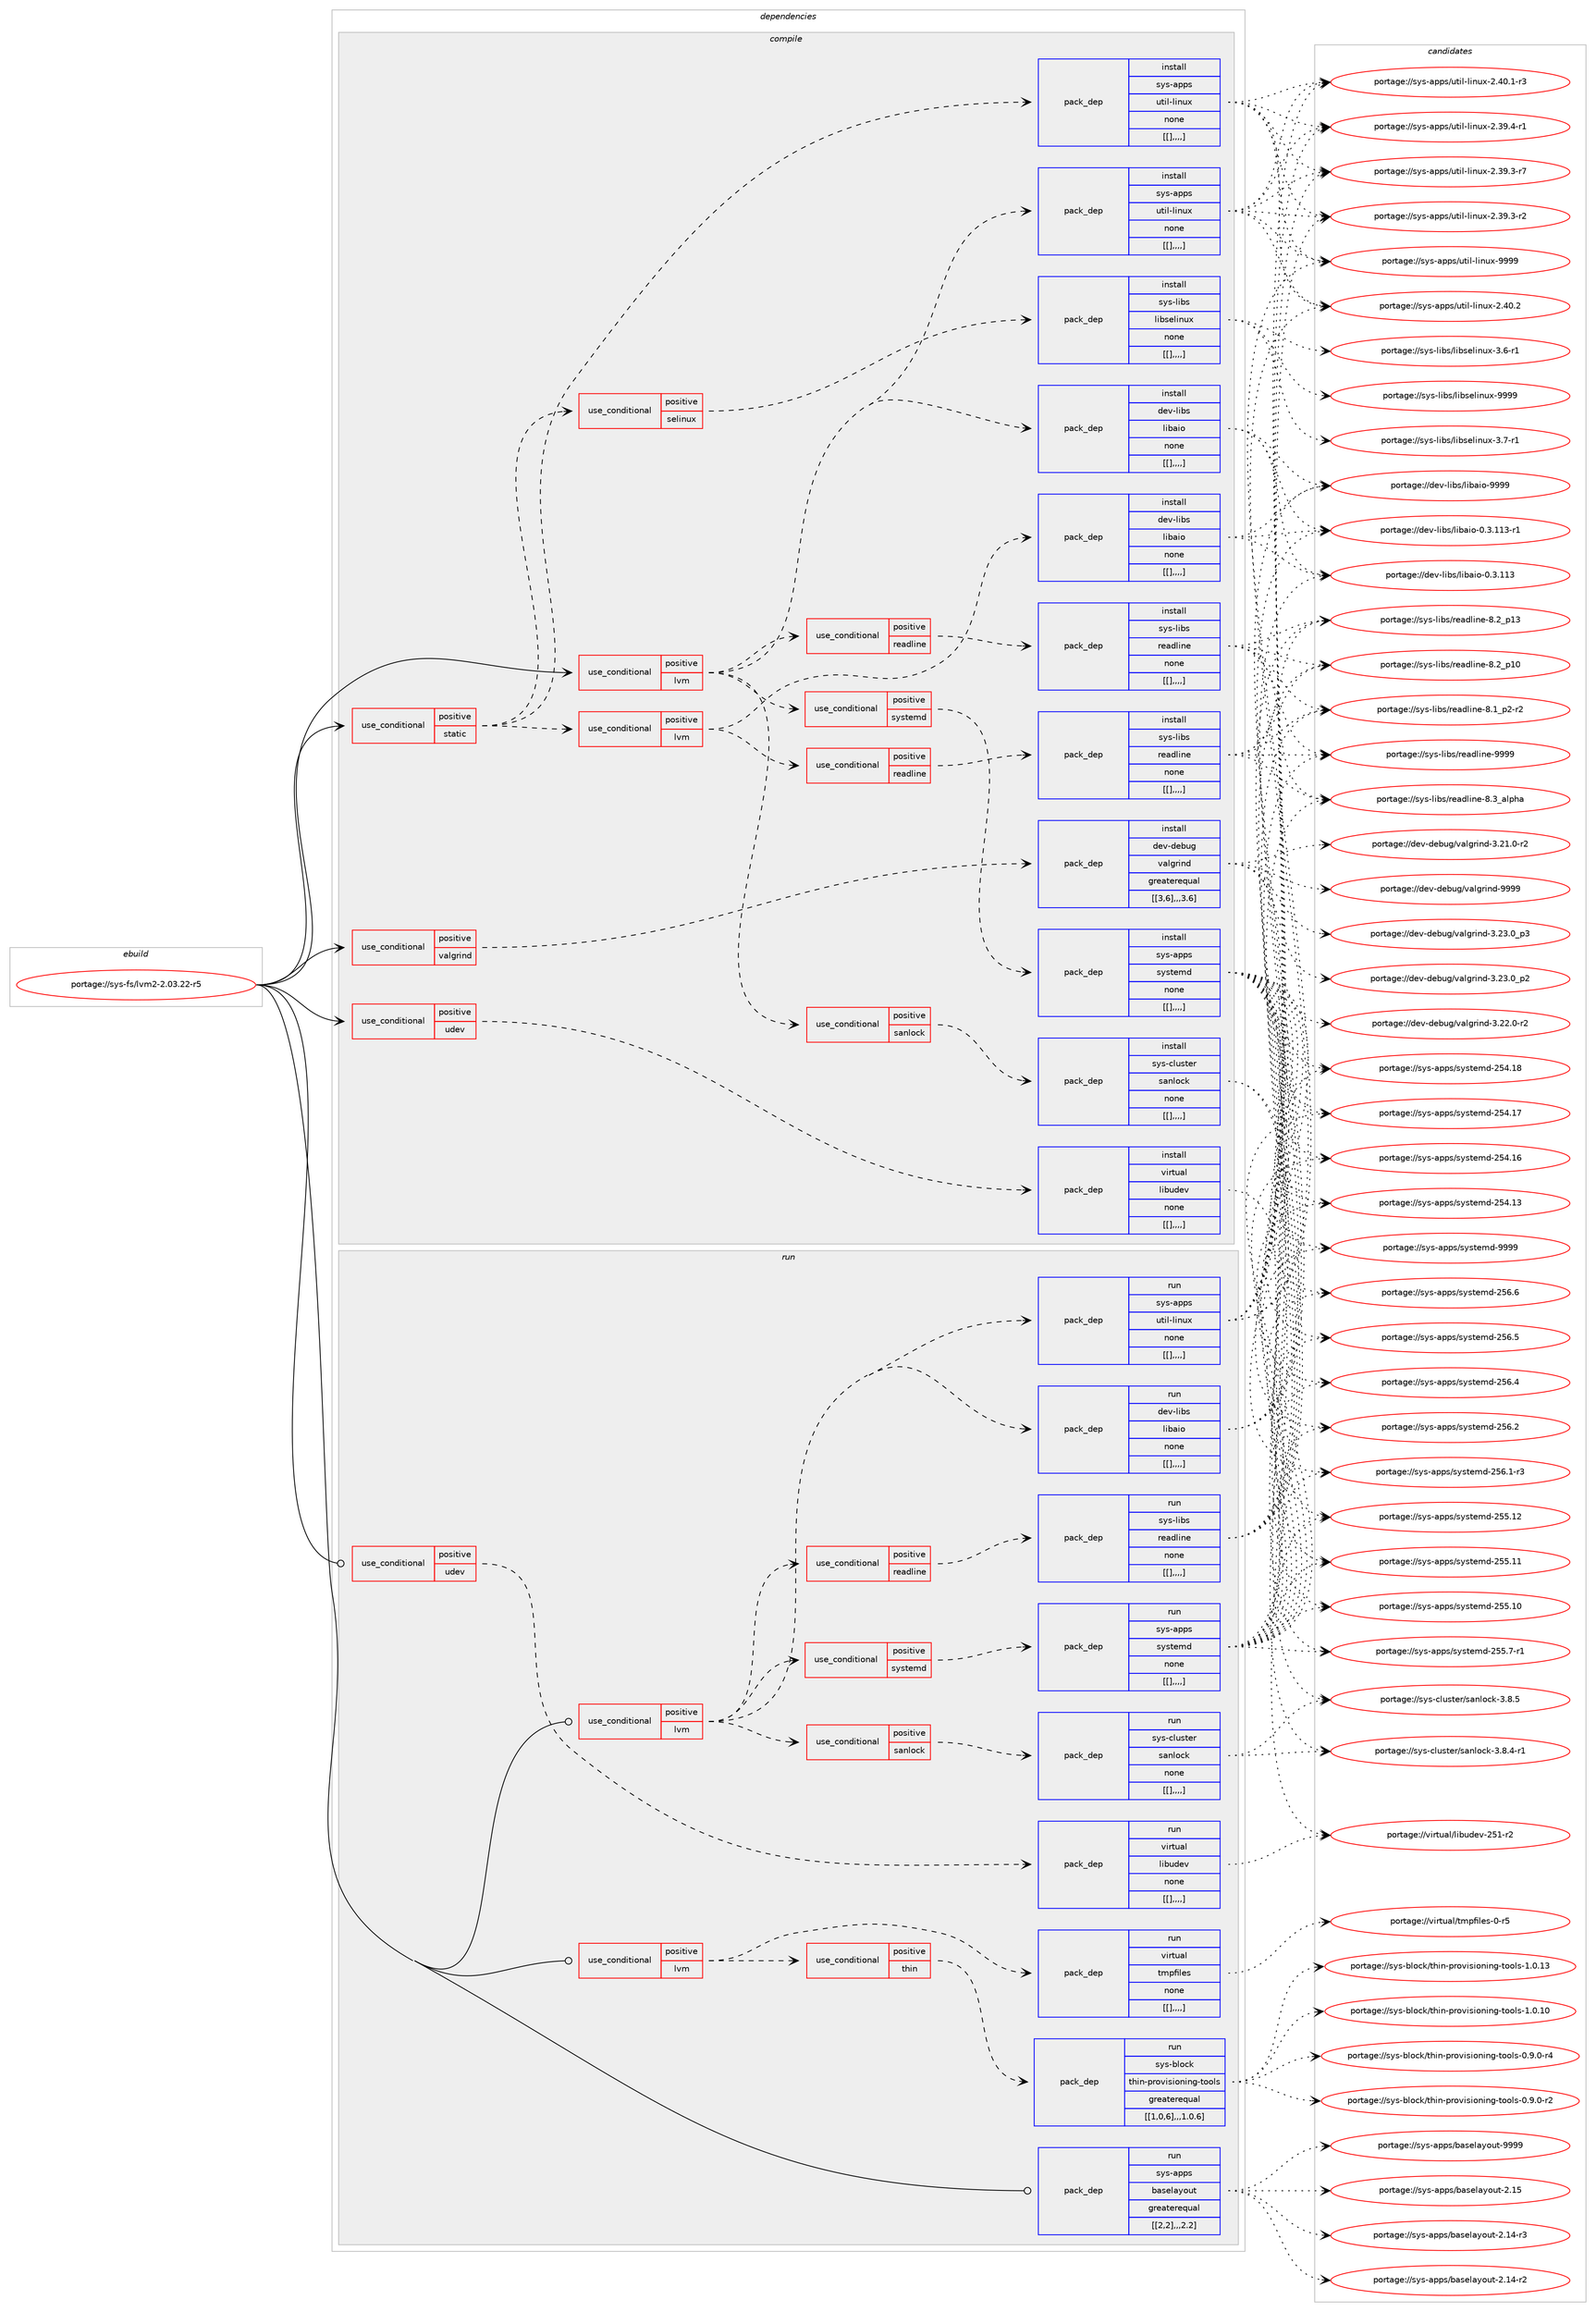 digraph prolog {

# *************
# Graph options
# *************

newrank=true;
concentrate=true;
compound=true;
graph [rankdir=LR,fontname=Helvetica,fontsize=10,ranksep=1.5];#, ranksep=2.5, nodesep=0.2];
edge  [arrowhead=vee];
node  [fontname=Helvetica,fontsize=10];

# **********
# The ebuild
# **********

subgraph cluster_leftcol {
color=gray;
label=<<i>ebuild</i>>;
id [label="portage://sys-fs/lvm2-2.03.22-r5", color=red, width=4, href="../sys-fs/lvm2-2.03.22-r5.svg"];
}

# ****************
# The dependencies
# ****************

subgraph cluster_midcol {
color=gray;
label=<<i>dependencies</i>>;
subgraph cluster_compile {
fillcolor="#eeeeee";
style=filled;
label=<<i>compile</i>>;
subgraph cond121119 {
dependency449490 [label=<<TABLE BORDER="0" CELLBORDER="1" CELLSPACING="0" CELLPADDING="4"><TR><TD ROWSPAN="3" CELLPADDING="10">use_conditional</TD></TR><TR><TD>positive</TD></TR><TR><TD>lvm</TD></TR></TABLE>>, shape=none, color=red];
subgraph pack325389 {
dependency449491 [label=<<TABLE BORDER="0" CELLBORDER="1" CELLSPACING="0" CELLPADDING="4" WIDTH="220"><TR><TD ROWSPAN="6" CELLPADDING="30">pack_dep</TD></TR><TR><TD WIDTH="110">install</TD></TR><TR><TD>dev-libs</TD></TR><TR><TD>libaio</TD></TR><TR><TD>none</TD></TR><TR><TD>[[],,,,]</TD></TR></TABLE>>, shape=none, color=blue];
}
dependency449490:e -> dependency449491:w [weight=20,style="dashed",arrowhead="vee"];
subgraph pack325390 {
dependency449492 [label=<<TABLE BORDER="0" CELLBORDER="1" CELLSPACING="0" CELLPADDING="4" WIDTH="220"><TR><TD ROWSPAN="6" CELLPADDING="30">pack_dep</TD></TR><TR><TD WIDTH="110">install</TD></TR><TR><TD>sys-apps</TD></TR><TR><TD>util-linux</TD></TR><TR><TD>none</TD></TR><TR><TD>[[],,,,]</TD></TR></TABLE>>, shape=none, color=blue];
}
dependency449490:e -> dependency449492:w [weight=20,style="dashed",arrowhead="vee"];
subgraph cond121120 {
dependency449493 [label=<<TABLE BORDER="0" CELLBORDER="1" CELLSPACING="0" CELLPADDING="4"><TR><TD ROWSPAN="3" CELLPADDING="10">use_conditional</TD></TR><TR><TD>positive</TD></TR><TR><TD>readline</TD></TR></TABLE>>, shape=none, color=red];
subgraph pack325391 {
dependency449494 [label=<<TABLE BORDER="0" CELLBORDER="1" CELLSPACING="0" CELLPADDING="4" WIDTH="220"><TR><TD ROWSPAN="6" CELLPADDING="30">pack_dep</TD></TR><TR><TD WIDTH="110">install</TD></TR><TR><TD>sys-libs</TD></TR><TR><TD>readline</TD></TR><TR><TD>none</TD></TR><TR><TD>[[],,,,]</TD></TR></TABLE>>, shape=none, color=blue];
}
dependency449493:e -> dependency449494:w [weight=20,style="dashed",arrowhead="vee"];
}
dependency449490:e -> dependency449493:w [weight=20,style="dashed",arrowhead="vee"];
subgraph cond121121 {
dependency449495 [label=<<TABLE BORDER="0" CELLBORDER="1" CELLSPACING="0" CELLPADDING="4"><TR><TD ROWSPAN="3" CELLPADDING="10">use_conditional</TD></TR><TR><TD>positive</TD></TR><TR><TD>sanlock</TD></TR></TABLE>>, shape=none, color=red];
subgraph pack325392 {
dependency449496 [label=<<TABLE BORDER="0" CELLBORDER="1" CELLSPACING="0" CELLPADDING="4" WIDTH="220"><TR><TD ROWSPAN="6" CELLPADDING="30">pack_dep</TD></TR><TR><TD WIDTH="110">install</TD></TR><TR><TD>sys-cluster</TD></TR><TR><TD>sanlock</TD></TR><TR><TD>none</TD></TR><TR><TD>[[],,,,]</TD></TR></TABLE>>, shape=none, color=blue];
}
dependency449495:e -> dependency449496:w [weight=20,style="dashed",arrowhead="vee"];
}
dependency449490:e -> dependency449495:w [weight=20,style="dashed",arrowhead="vee"];
subgraph cond121122 {
dependency449497 [label=<<TABLE BORDER="0" CELLBORDER="1" CELLSPACING="0" CELLPADDING="4"><TR><TD ROWSPAN="3" CELLPADDING="10">use_conditional</TD></TR><TR><TD>positive</TD></TR><TR><TD>systemd</TD></TR></TABLE>>, shape=none, color=red];
subgraph pack325393 {
dependency449498 [label=<<TABLE BORDER="0" CELLBORDER="1" CELLSPACING="0" CELLPADDING="4" WIDTH="220"><TR><TD ROWSPAN="6" CELLPADDING="30">pack_dep</TD></TR><TR><TD WIDTH="110">install</TD></TR><TR><TD>sys-apps</TD></TR><TR><TD>systemd</TD></TR><TR><TD>none</TD></TR><TR><TD>[[],,,,]</TD></TR></TABLE>>, shape=none, color=blue];
}
dependency449497:e -> dependency449498:w [weight=20,style="dashed",arrowhead="vee"];
}
dependency449490:e -> dependency449497:w [weight=20,style="dashed",arrowhead="vee"];
}
id:e -> dependency449490:w [weight=20,style="solid",arrowhead="vee"];
subgraph cond121123 {
dependency449499 [label=<<TABLE BORDER="0" CELLBORDER="1" CELLSPACING="0" CELLPADDING="4"><TR><TD ROWSPAN="3" CELLPADDING="10">use_conditional</TD></TR><TR><TD>positive</TD></TR><TR><TD>static</TD></TR></TABLE>>, shape=none, color=red];
subgraph pack325394 {
dependency449500 [label=<<TABLE BORDER="0" CELLBORDER="1" CELLSPACING="0" CELLPADDING="4" WIDTH="220"><TR><TD ROWSPAN="6" CELLPADDING="30">pack_dep</TD></TR><TR><TD WIDTH="110">install</TD></TR><TR><TD>sys-apps</TD></TR><TR><TD>util-linux</TD></TR><TR><TD>none</TD></TR><TR><TD>[[],,,,]</TD></TR></TABLE>>, shape=none, color=blue];
}
dependency449499:e -> dependency449500:w [weight=20,style="dashed",arrowhead="vee"];
subgraph cond121124 {
dependency449501 [label=<<TABLE BORDER="0" CELLBORDER="1" CELLSPACING="0" CELLPADDING="4"><TR><TD ROWSPAN="3" CELLPADDING="10">use_conditional</TD></TR><TR><TD>positive</TD></TR><TR><TD>lvm</TD></TR></TABLE>>, shape=none, color=red];
subgraph pack325395 {
dependency449502 [label=<<TABLE BORDER="0" CELLBORDER="1" CELLSPACING="0" CELLPADDING="4" WIDTH="220"><TR><TD ROWSPAN="6" CELLPADDING="30">pack_dep</TD></TR><TR><TD WIDTH="110">install</TD></TR><TR><TD>dev-libs</TD></TR><TR><TD>libaio</TD></TR><TR><TD>none</TD></TR><TR><TD>[[],,,,]</TD></TR></TABLE>>, shape=none, color=blue];
}
dependency449501:e -> dependency449502:w [weight=20,style="dashed",arrowhead="vee"];
subgraph cond121125 {
dependency449503 [label=<<TABLE BORDER="0" CELLBORDER="1" CELLSPACING="0" CELLPADDING="4"><TR><TD ROWSPAN="3" CELLPADDING="10">use_conditional</TD></TR><TR><TD>positive</TD></TR><TR><TD>readline</TD></TR></TABLE>>, shape=none, color=red];
subgraph pack325396 {
dependency449504 [label=<<TABLE BORDER="0" CELLBORDER="1" CELLSPACING="0" CELLPADDING="4" WIDTH="220"><TR><TD ROWSPAN="6" CELLPADDING="30">pack_dep</TD></TR><TR><TD WIDTH="110">install</TD></TR><TR><TD>sys-libs</TD></TR><TR><TD>readline</TD></TR><TR><TD>none</TD></TR><TR><TD>[[],,,,]</TD></TR></TABLE>>, shape=none, color=blue];
}
dependency449503:e -> dependency449504:w [weight=20,style="dashed",arrowhead="vee"];
}
dependency449501:e -> dependency449503:w [weight=20,style="dashed",arrowhead="vee"];
}
dependency449499:e -> dependency449501:w [weight=20,style="dashed",arrowhead="vee"];
subgraph cond121126 {
dependency449505 [label=<<TABLE BORDER="0" CELLBORDER="1" CELLSPACING="0" CELLPADDING="4"><TR><TD ROWSPAN="3" CELLPADDING="10">use_conditional</TD></TR><TR><TD>positive</TD></TR><TR><TD>selinux</TD></TR></TABLE>>, shape=none, color=red];
subgraph pack325397 {
dependency449506 [label=<<TABLE BORDER="0" CELLBORDER="1" CELLSPACING="0" CELLPADDING="4" WIDTH="220"><TR><TD ROWSPAN="6" CELLPADDING="30">pack_dep</TD></TR><TR><TD WIDTH="110">install</TD></TR><TR><TD>sys-libs</TD></TR><TR><TD>libselinux</TD></TR><TR><TD>none</TD></TR><TR><TD>[[],,,,]</TD></TR></TABLE>>, shape=none, color=blue];
}
dependency449505:e -> dependency449506:w [weight=20,style="dashed",arrowhead="vee"];
}
dependency449499:e -> dependency449505:w [weight=20,style="dashed",arrowhead="vee"];
}
id:e -> dependency449499:w [weight=20,style="solid",arrowhead="vee"];
subgraph cond121127 {
dependency449507 [label=<<TABLE BORDER="0" CELLBORDER="1" CELLSPACING="0" CELLPADDING="4"><TR><TD ROWSPAN="3" CELLPADDING="10">use_conditional</TD></TR><TR><TD>positive</TD></TR><TR><TD>udev</TD></TR></TABLE>>, shape=none, color=red];
subgraph pack325398 {
dependency449508 [label=<<TABLE BORDER="0" CELLBORDER="1" CELLSPACING="0" CELLPADDING="4" WIDTH="220"><TR><TD ROWSPAN="6" CELLPADDING="30">pack_dep</TD></TR><TR><TD WIDTH="110">install</TD></TR><TR><TD>virtual</TD></TR><TR><TD>libudev</TD></TR><TR><TD>none</TD></TR><TR><TD>[[],,,,]</TD></TR></TABLE>>, shape=none, color=blue];
}
dependency449507:e -> dependency449508:w [weight=20,style="dashed",arrowhead="vee"];
}
id:e -> dependency449507:w [weight=20,style="solid",arrowhead="vee"];
subgraph cond121128 {
dependency449509 [label=<<TABLE BORDER="0" CELLBORDER="1" CELLSPACING="0" CELLPADDING="4"><TR><TD ROWSPAN="3" CELLPADDING="10">use_conditional</TD></TR><TR><TD>positive</TD></TR><TR><TD>valgrind</TD></TR></TABLE>>, shape=none, color=red];
subgraph pack325399 {
dependency449510 [label=<<TABLE BORDER="0" CELLBORDER="1" CELLSPACING="0" CELLPADDING="4" WIDTH="220"><TR><TD ROWSPAN="6" CELLPADDING="30">pack_dep</TD></TR><TR><TD WIDTH="110">install</TD></TR><TR><TD>dev-debug</TD></TR><TR><TD>valgrind</TD></TR><TR><TD>greaterequal</TD></TR><TR><TD>[[3,6],,,3.6]</TD></TR></TABLE>>, shape=none, color=blue];
}
dependency449509:e -> dependency449510:w [weight=20,style="dashed",arrowhead="vee"];
}
id:e -> dependency449509:w [weight=20,style="solid",arrowhead="vee"];
}
subgraph cluster_compileandrun {
fillcolor="#eeeeee";
style=filled;
label=<<i>compile and run</i>>;
}
subgraph cluster_run {
fillcolor="#eeeeee";
style=filled;
label=<<i>run</i>>;
subgraph cond121129 {
dependency449511 [label=<<TABLE BORDER="0" CELLBORDER="1" CELLSPACING="0" CELLPADDING="4"><TR><TD ROWSPAN="3" CELLPADDING="10">use_conditional</TD></TR><TR><TD>positive</TD></TR><TR><TD>lvm</TD></TR></TABLE>>, shape=none, color=red];
subgraph pack325400 {
dependency449512 [label=<<TABLE BORDER="0" CELLBORDER="1" CELLSPACING="0" CELLPADDING="4" WIDTH="220"><TR><TD ROWSPAN="6" CELLPADDING="30">pack_dep</TD></TR><TR><TD WIDTH="110">run</TD></TR><TR><TD>dev-libs</TD></TR><TR><TD>libaio</TD></TR><TR><TD>none</TD></TR><TR><TD>[[],,,,]</TD></TR></TABLE>>, shape=none, color=blue];
}
dependency449511:e -> dependency449512:w [weight=20,style="dashed",arrowhead="vee"];
subgraph pack325401 {
dependency449513 [label=<<TABLE BORDER="0" CELLBORDER="1" CELLSPACING="0" CELLPADDING="4" WIDTH="220"><TR><TD ROWSPAN="6" CELLPADDING="30">pack_dep</TD></TR><TR><TD WIDTH="110">run</TD></TR><TR><TD>sys-apps</TD></TR><TR><TD>util-linux</TD></TR><TR><TD>none</TD></TR><TR><TD>[[],,,,]</TD></TR></TABLE>>, shape=none, color=blue];
}
dependency449511:e -> dependency449513:w [weight=20,style="dashed",arrowhead="vee"];
subgraph cond121130 {
dependency449514 [label=<<TABLE BORDER="0" CELLBORDER="1" CELLSPACING="0" CELLPADDING="4"><TR><TD ROWSPAN="3" CELLPADDING="10">use_conditional</TD></TR><TR><TD>positive</TD></TR><TR><TD>readline</TD></TR></TABLE>>, shape=none, color=red];
subgraph pack325402 {
dependency449515 [label=<<TABLE BORDER="0" CELLBORDER="1" CELLSPACING="0" CELLPADDING="4" WIDTH="220"><TR><TD ROWSPAN="6" CELLPADDING="30">pack_dep</TD></TR><TR><TD WIDTH="110">run</TD></TR><TR><TD>sys-libs</TD></TR><TR><TD>readline</TD></TR><TR><TD>none</TD></TR><TR><TD>[[],,,,]</TD></TR></TABLE>>, shape=none, color=blue];
}
dependency449514:e -> dependency449515:w [weight=20,style="dashed",arrowhead="vee"];
}
dependency449511:e -> dependency449514:w [weight=20,style="dashed",arrowhead="vee"];
subgraph cond121131 {
dependency449516 [label=<<TABLE BORDER="0" CELLBORDER="1" CELLSPACING="0" CELLPADDING="4"><TR><TD ROWSPAN="3" CELLPADDING="10">use_conditional</TD></TR><TR><TD>positive</TD></TR><TR><TD>sanlock</TD></TR></TABLE>>, shape=none, color=red];
subgraph pack325403 {
dependency449517 [label=<<TABLE BORDER="0" CELLBORDER="1" CELLSPACING="0" CELLPADDING="4" WIDTH="220"><TR><TD ROWSPAN="6" CELLPADDING="30">pack_dep</TD></TR><TR><TD WIDTH="110">run</TD></TR><TR><TD>sys-cluster</TD></TR><TR><TD>sanlock</TD></TR><TR><TD>none</TD></TR><TR><TD>[[],,,,]</TD></TR></TABLE>>, shape=none, color=blue];
}
dependency449516:e -> dependency449517:w [weight=20,style="dashed",arrowhead="vee"];
}
dependency449511:e -> dependency449516:w [weight=20,style="dashed",arrowhead="vee"];
subgraph cond121132 {
dependency449518 [label=<<TABLE BORDER="0" CELLBORDER="1" CELLSPACING="0" CELLPADDING="4"><TR><TD ROWSPAN="3" CELLPADDING="10">use_conditional</TD></TR><TR><TD>positive</TD></TR><TR><TD>systemd</TD></TR></TABLE>>, shape=none, color=red];
subgraph pack325404 {
dependency449519 [label=<<TABLE BORDER="0" CELLBORDER="1" CELLSPACING="0" CELLPADDING="4" WIDTH="220"><TR><TD ROWSPAN="6" CELLPADDING="30">pack_dep</TD></TR><TR><TD WIDTH="110">run</TD></TR><TR><TD>sys-apps</TD></TR><TR><TD>systemd</TD></TR><TR><TD>none</TD></TR><TR><TD>[[],,,,]</TD></TR></TABLE>>, shape=none, color=blue];
}
dependency449518:e -> dependency449519:w [weight=20,style="dashed",arrowhead="vee"];
}
dependency449511:e -> dependency449518:w [weight=20,style="dashed",arrowhead="vee"];
}
id:e -> dependency449511:w [weight=20,style="solid",arrowhead="odot"];
subgraph cond121133 {
dependency449520 [label=<<TABLE BORDER="0" CELLBORDER="1" CELLSPACING="0" CELLPADDING="4"><TR><TD ROWSPAN="3" CELLPADDING="10">use_conditional</TD></TR><TR><TD>positive</TD></TR><TR><TD>lvm</TD></TR></TABLE>>, shape=none, color=red];
subgraph pack325405 {
dependency449521 [label=<<TABLE BORDER="0" CELLBORDER="1" CELLSPACING="0" CELLPADDING="4" WIDTH="220"><TR><TD ROWSPAN="6" CELLPADDING="30">pack_dep</TD></TR><TR><TD WIDTH="110">run</TD></TR><TR><TD>virtual</TD></TR><TR><TD>tmpfiles</TD></TR><TR><TD>none</TD></TR><TR><TD>[[],,,,]</TD></TR></TABLE>>, shape=none, color=blue];
}
dependency449520:e -> dependency449521:w [weight=20,style="dashed",arrowhead="vee"];
subgraph cond121134 {
dependency449522 [label=<<TABLE BORDER="0" CELLBORDER="1" CELLSPACING="0" CELLPADDING="4"><TR><TD ROWSPAN="3" CELLPADDING="10">use_conditional</TD></TR><TR><TD>positive</TD></TR><TR><TD>thin</TD></TR></TABLE>>, shape=none, color=red];
subgraph pack325406 {
dependency449523 [label=<<TABLE BORDER="0" CELLBORDER="1" CELLSPACING="0" CELLPADDING="4" WIDTH="220"><TR><TD ROWSPAN="6" CELLPADDING="30">pack_dep</TD></TR><TR><TD WIDTH="110">run</TD></TR><TR><TD>sys-block</TD></TR><TR><TD>thin-provisioning-tools</TD></TR><TR><TD>greaterequal</TD></TR><TR><TD>[[1,0,6],,,1.0.6]</TD></TR></TABLE>>, shape=none, color=blue];
}
dependency449522:e -> dependency449523:w [weight=20,style="dashed",arrowhead="vee"];
}
dependency449520:e -> dependency449522:w [weight=20,style="dashed",arrowhead="vee"];
}
id:e -> dependency449520:w [weight=20,style="solid",arrowhead="odot"];
subgraph cond121135 {
dependency449524 [label=<<TABLE BORDER="0" CELLBORDER="1" CELLSPACING="0" CELLPADDING="4"><TR><TD ROWSPAN="3" CELLPADDING="10">use_conditional</TD></TR><TR><TD>positive</TD></TR><TR><TD>udev</TD></TR></TABLE>>, shape=none, color=red];
subgraph pack325407 {
dependency449525 [label=<<TABLE BORDER="0" CELLBORDER="1" CELLSPACING="0" CELLPADDING="4" WIDTH="220"><TR><TD ROWSPAN="6" CELLPADDING="30">pack_dep</TD></TR><TR><TD WIDTH="110">run</TD></TR><TR><TD>virtual</TD></TR><TR><TD>libudev</TD></TR><TR><TD>none</TD></TR><TR><TD>[[],,,,]</TD></TR></TABLE>>, shape=none, color=blue];
}
dependency449524:e -> dependency449525:w [weight=20,style="dashed",arrowhead="vee"];
}
id:e -> dependency449524:w [weight=20,style="solid",arrowhead="odot"];
subgraph pack325408 {
dependency449526 [label=<<TABLE BORDER="0" CELLBORDER="1" CELLSPACING="0" CELLPADDING="4" WIDTH="220"><TR><TD ROWSPAN="6" CELLPADDING="30">pack_dep</TD></TR><TR><TD WIDTH="110">run</TD></TR><TR><TD>sys-apps</TD></TR><TR><TD>baselayout</TD></TR><TR><TD>greaterequal</TD></TR><TR><TD>[[2,2],,,2.2]</TD></TR></TABLE>>, shape=none, color=blue];
}
id:e -> dependency449526:w [weight=20,style="solid",arrowhead="odot"];
}
}

# **************
# The candidates
# **************

subgraph cluster_choices {
rank=same;
color=gray;
label=<<i>candidates</i>>;

subgraph choice325389 {
color=black;
nodesep=1;
choice10010111845108105981154710810598971051114557575757 [label="portage://dev-libs/libaio-9999", color=red, width=4,href="../dev-libs/libaio-9999.svg"];
choice100101118451081059811547108105989710511145484651464949514511449 [label="portage://dev-libs/libaio-0.3.113-r1", color=red, width=4,href="../dev-libs/libaio-0.3.113-r1.svg"];
choice10010111845108105981154710810598971051114548465146494951 [label="portage://dev-libs/libaio-0.3.113", color=red, width=4,href="../dev-libs/libaio-0.3.113.svg"];
dependency449491:e -> choice10010111845108105981154710810598971051114557575757:w [style=dotted,weight="100"];
dependency449491:e -> choice100101118451081059811547108105989710511145484651464949514511449:w [style=dotted,weight="100"];
dependency449491:e -> choice10010111845108105981154710810598971051114548465146494951:w [style=dotted,weight="100"];
}
subgraph choice325390 {
color=black;
nodesep=1;
choice115121115459711211211547117116105108451081051101171204557575757 [label="portage://sys-apps/util-linux-9999", color=red, width=4,href="../sys-apps/util-linux-9999.svg"];
choice1151211154597112112115471171161051084510810511011712045504652484650 [label="portage://sys-apps/util-linux-2.40.2", color=red, width=4,href="../sys-apps/util-linux-2.40.2.svg"];
choice11512111545971121121154711711610510845108105110117120455046524846494511451 [label="portage://sys-apps/util-linux-2.40.1-r3", color=red, width=4,href="../sys-apps/util-linux-2.40.1-r3.svg"];
choice11512111545971121121154711711610510845108105110117120455046515746524511449 [label="portage://sys-apps/util-linux-2.39.4-r1", color=red, width=4,href="../sys-apps/util-linux-2.39.4-r1.svg"];
choice11512111545971121121154711711610510845108105110117120455046515746514511455 [label="portage://sys-apps/util-linux-2.39.3-r7", color=red, width=4,href="../sys-apps/util-linux-2.39.3-r7.svg"];
choice11512111545971121121154711711610510845108105110117120455046515746514511450 [label="portage://sys-apps/util-linux-2.39.3-r2", color=red, width=4,href="../sys-apps/util-linux-2.39.3-r2.svg"];
dependency449492:e -> choice115121115459711211211547117116105108451081051101171204557575757:w [style=dotted,weight="100"];
dependency449492:e -> choice1151211154597112112115471171161051084510810511011712045504652484650:w [style=dotted,weight="100"];
dependency449492:e -> choice11512111545971121121154711711610510845108105110117120455046524846494511451:w [style=dotted,weight="100"];
dependency449492:e -> choice11512111545971121121154711711610510845108105110117120455046515746524511449:w [style=dotted,weight="100"];
dependency449492:e -> choice11512111545971121121154711711610510845108105110117120455046515746514511455:w [style=dotted,weight="100"];
dependency449492:e -> choice11512111545971121121154711711610510845108105110117120455046515746514511450:w [style=dotted,weight="100"];
}
subgraph choice325391 {
color=black;
nodesep=1;
choice115121115451081059811547114101971001081051101014557575757 [label="portage://sys-libs/readline-9999", color=red, width=4,href="../sys-libs/readline-9999.svg"];
choice1151211154510810598115471141019710010810511010145564651959710811210497 [label="portage://sys-libs/readline-8.3_alpha", color=red, width=4,href="../sys-libs/readline-8.3_alpha.svg"];
choice1151211154510810598115471141019710010810511010145564650951124951 [label="portage://sys-libs/readline-8.2_p13", color=red, width=4,href="../sys-libs/readline-8.2_p13.svg"];
choice1151211154510810598115471141019710010810511010145564650951124948 [label="portage://sys-libs/readline-8.2_p10", color=red, width=4,href="../sys-libs/readline-8.2_p10.svg"];
choice115121115451081059811547114101971001081051101014556464995112504511450 [label="portage://sys-libs/readline-8.1_p2-r2", color=red, width=4,href="../sys-libs/readline-8.1_p2-r2.svg"];
dependency449494:e -> choice115121115451081059811547114101971001081051101014557575757:w [style=dotted,weight="100"];
dependency449494:e -> choice1151211154510810598115471141019710010810511010145564651959710811210497:w [style=dotted,weight="100"];
dependency449494:e -> choice1151211154510810598115471141019710010810511010145564650951124951:w [style=dotted,weight="100"];
dependency449494:e -> choice1151211154510810598115471141019710010810511010145564650951124948:w [style=dotted,weight="100"];
dependency449494:e -> choice115121115451081059811547114101971001081051101014556464995112504511450:w [style=dotted,weight="100"];
}
subgraph choice325392 {
color=black;
nodesep=1;
choice1151211154599108117115116101114471159711010811199107455146564653 [label="portage://sys-cluster/sanlock-3.8.5", color=red, width=4,href="../sys-cluster/sanlock-3.8.5.svg"];
choice11512111545991081171151161011144711597110108111991074551465646524511449 [label="portage://sys-cluster/sanlock-3.8.4-r1", color=red, width=4,href="../sys-cluster/sanlock-3.8.4-r1.svg"];
dependency449496:e -> choice1151211154599108117115116101114471159711010811199107455146564653:w [style=dotted,weight="100"];
dependency449496:e -> choice11512111545991081171151161011144711597110108111991074551465646524511449:w [style=dotted,weight="100"];
}
subgraph choice325393 {
color=black;
nodesep=1;
choice1151211154597112112115471151211151161011091004557575757 [label="portage://sys-apps/systemd-9999", color=red, width=4,href="../sys-apps/systemd-9999.svg"];
choice115121115459711211211547115121115116101109100455053544654 [label="portage://sys-apps/systemd-256.6", color=red, width=4,href="../sys-apps/systemd-256.6.svg"];
choice115121115459711211211547115121115116101109100455053544653 [label="portage://sys-apps/systemd-256.5", color=red, width=4,href="../sys-apps/systemd-256.5.svg"];
choice115121115459711211211547115121115116101109100455053544652 [label="portage://sys-apps/systemd-256.4", color=red, width=4,href="../sys-apps/systemd-256.4.svg"];
choice115121115459711211211547115121115116101109100455053544650 [label="portage://sys-apps/systemd-256.2", color=red, width=4,href="../sys-apps/systemd-256.2.svg"];
choice1151211154597112112115471151211151161011091004550535446494511451 [label="portage://sys-apps/systemd-256.1-r3", color=red, width=4,href="../sys-apps/systemd-256.1-r3.svg"];
choice11512111545971121121154711512111511610110910045505353464950 [label="portage://sys-apps/systemd-255.12", color=red, width=4,href="../sys-apps/systemd-255.12.svg"];
choice11512111545971121121154711512111511610110910045505353464949 [label="portage://sys-apps/systemd-255.11", color=red, width=4,href="../sys-apps/systemd-255.11.svg"];
choice11512111545971121121154711512111511610110910045505353464948 [label="portage://sys-apps/systemd-255.10", color=red, width=4,href="../sys-apps/systemd-255.10.svg"];
choice1151211154597112112115471151211151161011091004550535346554511449 [label="portage://sys-apps/systemd-255.7-r1", color=red, width=4,href="../sys-apps/systemd-255.7-r1.svg"];
choice11512111545971121121154711512111511610110910045505352464956 [label="portage://sys-apps/systemd-254.18", color=red, width=4,href="../sys-apps/systemd-254.18.svg"];
choice11512111545971121121154711512111511610110910045505352464955 [label="portage://sys-apps/systemd-254.17", color=red, width=4,href="../sys-apps/systemd-254.17.svg"];
choice11512111545971121121154711512111511610110910045505352464954 [label="portage://sys-apps/systemd-254.16", color=red, width=4,href="../sys-apps/systemd-254.16.svg"];
choice11512111545971121121154711512111511610110910045505352464951 [label="portage://sys-apps/systemd-254.13", color=red, width=4,href="../sys-apps/systemd-254.13.svg"];
dependency449498:e -> choice1151211154597112112115471151211151161011091004557575757:w [style=dotted,weight="100"];
dependency449498:e -> choice115121115459711211211547115121115116101109100455053544654:w [style=dotted,weight="100"];
dependency449498:e -> choice115121115459711211211547115121115116101109100455053544653:w [style=dotted,weight="100"];
dependency449498:e -> choice115121115459711211211547115121115116101109100455053544652:w [style=dotted,weight="100"];
dependency449498:e -> choice115121115459711211211547115121115116101109100455053544650:w [style=dotted,weight="100"];
dependency449498:e -> choice1151211154597112112115471151211151161011091004550535446494511451:w [style=dotted,weight="100"];
dependency449498:e -> choice11512111545971121121154711512111511610110910045505353464950:w [style=dotted,weight="100"];
dependency449498:e -> choice11512111545971121121154711512111511610110910045505353464949:w [style=dotted,weight="100"];
dependency449498:e -> choice11512111545971121121154711512111511610110910045505353464948:w [style=dotted,weight="100"];
dependency449498:e -> choice1151211154597112112115471151211151161011091004550535346554511449:w [style=dotted,weight="100"];
dependency449498:e -> choice11512111545971121121154711512111511610110910045505352464956:w [style=dotted,weight="100"];
dependency449498:e -> choice11512111545971121121154711512111511610110910045505352464955:w [style=dotted,weight="100"];
dependency449498:e -> choice11512111545971121121154711512111511610110910045505352464954:w [style=dotted,weight="100"];
dependency449498:e -> choice11512111545971121121154711512111511610110910045505352464951:w [style=dotted,weight="100"];
}
subgraph choice325394 {
color=black;
nodesep=1;
choice115121115459711211211547117116105108451081051101171204557575757 [label="portage://sys-apps/util-linux-9999", color=red, width=4,href="../sys-apps/util-linux-9999.svg"];
choice1151211154597112112115471171161051084510810511011712045504652484650 [label="portage://sys-apps/util-linux-2.40.2", color=red, width=4,href="../sys-apps/util-linux-2.40.2.svg"];
choice11512111545971121121154711711610510845108105110117120455046524846494511451 [label="portage://sys-apps/util-linux-2.40.1-r3", color=red, width=4,href="../sys-apps/util-linux-2.40.1-r3.svg"];
choice11512111545971121121154711711610510845108105110117120455046515746524511449 [label="portage://sys-apps/util-linux-2.39.4-r1", color=red, width=4,href="../sys-apps/util-linux-2.39.4-r1.svg"];
choice11512111545971121121154711711610510845108105110117120455046515746514511455 [label="portage://sys-apps/util-linux-2.39.3-r7", color=red, width=4,href="../sys-apps/util-linux-2.39.3-r7.svg"];
choice11512111545971121121154711711610510845108105110117120455046515746514511450 [label="portage://sys-apps/util-linux-2.39.3-r2", color=red, width=4,href="../sys-apps/util-linux-2.39.3-r2.svg"];
dependency449500:e -> choice115121115459711211211547117116105108451081051101171204557575757:w [style=dotted,weight="100"];
dependency449500:e -> choice1151211154597112112115471171161051084510810511011712045504652484650:w [style=dotted,weight="100"];
dependency449500:e -> choice11512111545971121121154711711610510845108105110117120455046524846494511451:w [style=dotted,weight="100"];
dependency449500:e -> choice11512111545971121121154711711610510845108105110117120455046515746524511449:w [style=dotted,weight="100"];
dependency449500:e -> choice11512111545971121121154711711610510845108105110117120455046515746514511455:w [style=dotted,weight="100"];
dependency449500:e -> choice11512111545971121121154711711610510845108105110117120455046515746514511450:w [style=dotted,weight="100"];
}
subgraph choice325395 {
color=black;
nodesep=1;
choice10010111845108105981154710810598971051114557575757 [label="portage://dev-libs/libaio-9999", color=red, width=4,href="../dev-libs/libaio-9999.svg"];
choice100101118451081059811547108105989710511145484651464949514511449 [label="portage://dev-libs/libaio-0.3.113-r1", color=red, width=4,href="../dev-libs/libaio-0.3.113-r1.svg"];
choice10010111845108105981154710810598971051114548465146494951 [label="portage://dev-libs/libaio-0.3.113", color=red, width=4,href="../dev-libs/libaio-0.3.113.svg"];
dependency449502:e -> choice10010111845108105981154710810598971051114557575757:w [style=dotted,weight="100"];
dependency449502:e -> choice100101118451081059811547108105989710511145484651464949514511449:w [style=dotted,weight="100"];
dependency449502:e -> choice10010111845108105981154710810598971051114548465146494951:w [style=dotted,weight="100"];
}
subgraph choice325396 {
color=black;
nodesep=1;
choice115121115451081059811547114101971001081051101014557575757 [label="portage://sys-libs/readline-9999", color=red, width=4,href="../sys-libs/readline-9999.svg"];
choice1151211154510810598115471141019710010810511010145564651959710811210497 [label="portage://sys-libs/readline-8.3_alpha", color=red, width=4,href="../sys-libs/readline-8.3_alpha.svg"];
choice1151211154510810598115471141019710010810511010145564650951124951 [label="portage://sys-libs/readline-8.2_p13", color=red, width=4,href="../sys-libs/readline-8.2_p13.svg"];
choice1151211154510810598115471141019710010810511010145564650951124948 [label="portage://sys-libs/readline-8.2_p10", color=red, width=4,href="../sys-libs/readline-8.2_p10.svg"];
choice115121115451081059811547114101971001081051101014556464995112504511450 [label="portage://sys-libs/readline-8.1_p2-r2", color=red, width=4,href="../sys-libs/readline-8.1_p2-r2.svg"];
dependency449504:e -> choice115121115451081059811547114101971001081051101014557575757:w [style=dotted,weight="100"];
dependency449504:e -> choice1151211154510810598115471141019710010810511010145564651959710811210497:w [style=dotted,weight="100"];
dependency449504:e -> choice1151211154510810598115471141019710010810511010145564650951124951:w [style=dotted,weight="100"];
dependency449504:e -> choice1151211154510810598115471141019710010810511010145564650951124948:w [style=dotted,weight="100"];
dependency449504:e -> choice115121115451081059811547114101971001081051101014556464995112504511450:w [style=dotted,weight="100"];
}
subgraph choice325397 {
color=black;
nodesep=1;
choice115121115451081059811547108105981151011081051101171204557575757 [label="portage://sys-libs/libselinux-9999", color=red, width=4,href="../sys-libs/libselinux-9999.svg"];
choice11512111545108105981154710810598115101108105110117120455146554511449 [label="portage://sys-libs/libselinux-3.7-r1", color=red, width=4,href="../sys-libs/libselinux-3.7-r1.svg"];
choice11512111545108105981154710810598115101108105110117120455146544511449 [label="portage://sys-libs/libselinux-3.6-r1", color=red, width=4,href="../sys-libs/libselinux-3.6-r1.svg"];
dependency449506:e -> choice115121115451081059811547108105981151011081051101171204557575757:w [style=dotted,weight="100"];
dependency449506:e -> choice11512111545108105981154710810598115101108105110117120455146554511449:w [style=dotted,weight="100"];
dependency449506:e -> choice11512111545108105981154710810598115101108105110117120455146544511449:w [style=dotted,weight="100"];
}
subgraph choice325398 {
color=black;
nodesep=1;
choice118105114116117971084710810598117100101118455053494511450 [label="portage://virtual/libudev-251-r2", color=red, width=4,href="../virtual/libudev-251-r2.svg"];
dependency449508:e -> choice118105114116117971084710810598117100101118455053494511450:w [style=dotted,weight="100"];
}
subgraph choice325399 {
color=black;
nodesep=1;
choice100101118451001019811710347118971081031141051101004557575757 [label="portage://dev-debug/valgrind-9999", color=red, width=4,href="../dev-debug/valgrind-9999.svg"];
choice10010111845100101981171034711897108103114105110100455146505146489511251 [label="portage://dev-debug/valgrind-3.23.0_p3", color=red, width=4,href="../dev-debug/valgrind-3.23.0_p3.svg"];
choice10010111845100101981171034711897108103114105110100455146505146489511250 [label="portage://dev-debug/valgrind-3.23.0_p2", color=red, width=4,href="../dev-debug/valgrind-3.23.0_p2.svg"];
choice10010111845100101981171034711897108103114105110100455146505046484511450 [label="portage://dev-debug/valgrind-3.22.0-r2", color=red, width=4,href="../dev-debug/valgrind-3.22.0-r2.svg"];
choice10010111845100101981171034711897108103114105110100455146504946484511450 [label="portage://dev-debug/valgrind-3.21.0-r2", color=red, width=4,href="../dev-debug/valgrind-3.21.0-r2.svg"];
dependency449510:e -> choice100101118451001019811710347118971081031141051101004557575757:w [style=dotted,weight="100"];
dependency449510:e -> choice10010111845100101981171034711897108103114105110100455146505146489511251:w [style=dotted,weight="100"];
dependency449510:e -> choice10010111845100101981171034711897108103114105110100455146505146489511250:w [style=dotted,weight="100"];
dependency449510:e -> choice10010111845100101981171034711897108103114105110100455146505046484511450:w [style=dotted,weight="100"];
dependency449510:e -> choice10010111845100101981171034711897108103114105110100455146504946484511450:w [style=dotted,weight="100"];
}
subgraph choice325400 {
color=black;
nodesep=1;
choice10010111845108105981154710810598971051114557575757 [label="portage://dev-libs/libaio-9999", color=red, width=4,href="../dev-libs/libaio-9999.svg"];
choice100101118451081059811547108105989710511145484651464949514511449 [label="portage://dev-libs/libaio-0.3.113-r1", color=red, width=4,href="../dev-libs/libaio-0.3.113-r1.svg"];
choice10010111845108105981154710810598971051114548465146494951 [label="portage://dev-libs/libaio-0.3.113", color=red, width=4,href="../dev-libs/libaio-0.3.113.svg"];
dependency449512:e -> choice10010111845108105981154710810598971051114557575757:w [style=dotted,weight="100"];
dependency449512:e -> choice100101118451081059811547108105989710511145484651464949514511449:w [style=dotted,weight="100"];
dependency449512:e -> choice10010111845108105981154710810598971051114548465146494951:w [style=dotted,weight="100"];
}
subgraph choice325401 {
color=black;
nodesep=1;
choice115121115459711211211547117116105108451081051101171204557575757 [label="portage://sys-apps/util-linux-9999", color=red, width=4,href="../sys-apps/util-linux-9999.svg"];
choice1151211154597112112115471171161051084510810511011712045504652484650 [label="portage://sys-apps/util-linux-2.40.2", color=red, width=4,href="../sys-apps/util-linux-2.40.2.svg"];
choice11512111545971121121154711711610510845108105110117120455046524846494511451 [label="portage://sys-apps/util-linux-2.40.1-r3", color=red, width=4,href="../sys-apps/util-linux-2.40.1-r3.svg"];
choice11512111545971121121154711711610510845108105110117120455046515746524511449 [label="portage://sys-apps/util-linux-2.39.4-r1", color=red, width=4,href="../sys-apps/util-linux-2.39.4-r1.svg"];
choice11512111545971121121154711711610510845108105110117120455046515746514511455 [label="portage://sys-apps/util-linux-2.39.3-r7", color=red, width=4,href="../sys-apps/util-linux-2.39.3-r7.svg"];
choice11512111545971121121154711711610510845108105110117120455046515746514511450 [label="portage://sys-apps/util-linux-2.39.3-r2", color=red, width=4,href="../sys-apps/util-linux-2.39.3-r2.svg"];
dependency449513:e -> choice115121115459711211211547117116105108451081051101171204557575757:w [style=dotted,weight="100"];
dependency449513:e -> choice1151211154597112112115471171161051084510810511011712045504652484650:w [style=dotted,weight="100"];
dependency449513:e -> choice11512111545971121121154711711610510845108105110117120455046524846494511451:w [style=dotted,weight="100"];
dependency449513:e -> choice11512111545971121121154711711610510845108105110117120455046515746524511449:w [style=dotted,weight="100"];
dependency449513:e -> choice11512111545971121121154711711610510845108105110117120455046515746514511455:w [style=dotted,weight="100"];
dependency449513:e -> choice11512111545971121121154711711610510845108105110117120455046515746514511450:w [style=dotted,weight="100"];
}
subgraph choice325402 {
color=black;
nodesep=1;
choice115121115451081059811547114101971001081051101014557575757 [label="portage://sys-libs/readline-9999", color=red, width=4,href="../sys-libs/readline-9999.svg"];
choice1151211154510810598115471141019710010810511010145564651959710811210497 [label="portage://sys-libs/readline-8.3_alpha", color=red, width=4,href="../sys-libs/readline-8.3_alpha.svg"];
choice1151211154510810598115471141019710010810511010145564650951124951 [label="portage://sys-libs/readline-8.2_p13", color=red, width=4,href="../sys-libs/readline-8.2_p13.svg"];
choice1151211154510810598115471141019710010810511010145564650951124948 [label="portage://sys-libs/readline-8.2_p10", color=red, width=4,href="../sys-libs/readline-8.2_p10.svg"];
choice115121115451081059811547114101971001081051101014556464995112504511450 [label="portage://sys-libs/readline-8.1_p2-r2", color=red, width=4,href="../sys-libs/readline-8.1_p2-r2.svg"];
dependency449515:e -> choice115121115451081059811547114101971001081051101014557575757:w [style=dotted,weight="100"];
dependency449515:e -> choice1151211154510810598115471141019710010810511010145564651959710811210497:w [style=dotted,weight="100"];
dependency449515:e -> choice1151211154510810598115471141019710010810511010145564650951124951:w [style=dotted,weight="100"];
dependency449515:e -> choice1151211154510810598115471141019710010810511010145564650951124948:w [style=dotted,weight="100"];
dependency449515:e -> choice115121115451081059811547114101971001081051101014556464995112504511450:w [style=dotted,weight="100"];
}
subgraph choice325403 {
color=black;
nodesep=1;
choice1151211154599108117115116101114471159711010811199107455146564653 [label="portage://sys-cluster/sanlock-3.8.5", color=red, width=4,href="../sys-cluster/sanlock-3.8.5.svg"];
choice11512111545991081171151161011144711597110108111991074551465646524511449 [label="portage://sys-cluster/sanlock-3.8.4-r1", color=red, width=4,href="../sys-cluster/sanlock-3.8.4-r1.svg"];
dependency449517:e -> choice1151211154599108117115116101114471159711010811199107455146564653:w [style=dotted,weight="100"];
dependency449517:e -> choice11512111545991081171151161011144711597110108111991074551465646524511449:w [style=dotted,weight="100"];
}
subgraph choice325404 {
color=black;
nodesep=1;
choice1151211154597112112115471151211151161011091004557575757 [label="portage://sys-apps/systemd-9999", color=red, width=4,href="../sys-apps/systemd-9999.svg"];
choice115121115459711211211547115121115116101109100455053544654 [label="portage://sys-apps/systemd-256.6", color=red, width=4,href="../sys-apps/systemd-256.6.svg"];
choice115121115459711211211547115121115116101109100455053544653 [label="portage://sys-apps/systemd-256.5", color=red, width=4,href="../sys-apps/systemd-256.5.svg"];
choice115121115459711211211547115121115116101109100455053544652 [label="portage://sys-apps/systemd-256.4", color=red, width=4,href="../sys-apps/systemd-256.4.svg"];
choice115121115459711211211547115121115116101109100455053544650 [label="portage://sys-apps/systemd-256.2", color=red, width=4,href="../sys-apps/systemd-256.2.svg"];
choice1151211154597112112115471151211151161011091004550535446494511451 [label="portage://sys-apps/systemd-256.1-r3", color=red, width=4,href="../sys-apps/systemd-256.1-r3.svg"];
choice11512111545971121121154711512111511610110910045505353464950 [label="portage://sys-apps/systemd-255.12", color=red, width=4,href="../sys-apps/systemd-255.12.svg"];
choice11512111545971121121154711512111511610110910045505353464949 [label="portage://sys-apps/systemd-255.11", color=red, width=4,href="../sys-apps/systemd-255.11.svg"];
choice11512111545971121121154711512111511610110910045505353464948 [label="portage://sys-apps/systemd-255.10", color=red, width=4,href="../sys-apps/systemd-255.10.svg"];
choice1151211154597112112115471151211151161011091004550535346554511449 [label="portage://sys-apps/systemd-255.7-r1", color=red, width=4,href="../sys-apps/systemd-255.7-r1.svg"];
choice11512111545971121121154711512111511610110910045505352464956 [label="portage://sys-apps/systemd-254.18", color=red, width=4,href="../sys-apps/systemd-254.18.svg"];
choice11512111545971121121154711512111511610110910045505352464955 [label="portage://sys-apps/systemd-254.17", color=red, width=4,href="../sys-apps/systemd-254.17.svg"];
choice11512111545971121121154711512111511610110910045505352464954 [label="portage://sys-apps/systemd-254.16", color=red, width=4,href="../sys-apps/systemd-254.16.svg"];
choice11512111545971121121154711512111511610110910045505352464951 [label="portage://sys-apps/systemd-254.13", color=red, width=4,href="../sys-apps/systemd-254.13.svg"];
dependency449519:e -> choice1151211154597112112115471151211151161011091004557575757:w [style=dotted,weight="100"];
dependency449519:e -> choice115121115459711211211547115121115116101109100455053544654:w [style=dotted,weight="100"];
dependency449519:e -> choice115121115459711211211547115121115116101109100455053544653:w [style=dotted,weight="100"];
dependency449519:e -> choice115121115459711211211547115121115116101109100455053544652:w [style=dotted,weight="100"];
dependency449519:e -> choice115121115459711211211547115121115116101109100455053544650:w [style=dotted,weight="100"];
dependency449519:e -> choice1151211154597112112115471151211151161011091004550535446494511451:w [style=dotted,weight="100"];
dependency449519:e -> choice11512111545971121121154711512111511610110910045505353464950:w [style=dotted,weight="100"];
dependency449519:e -> choice11512111545971121121154711512111511610110910045505353464949:w [style=dotted,weight="100"];
dependency449519:e -> choice11512111545971121121154711512111511610110910045505353464948:w [style=dotted,weight="100"];
dependency449519:e -> choice1151211154597112112115471151211151161011091004550535346554511449:w [style=dotted,weight="100"];
dependency449519:e -> choice11512111545971121121154711512111511610110910045505352464956:w [style=dotted,weight="100"];
dependency449519:e -> choice11512111545971121121154711512111511610110910045505352464955:w [style=dotted,weight="100"];
dependency449519:e -> choice11512111545971121121154711512111511610110910045505352464954:w [style=dotted,weight="100"];
dependency449519:e -> choice11512111545971121121154711512111511610110910045505352464951:w [style=dotted,weight="100"];
}
subgraph choice325405 {
color=black;
nodesep=1;
choice118105114116117971084711610911210210510810111545484511453 [label="portage://virtual/tmpfiles-0-r5", color=red, width=4,href="../virtual/tmpfiles-0-r5.svg"];
dependency449521:e -> choice118105114116117971084711610911210210510810111545484511453:w [style=dotted,weight="100"];
}
subgraph choice325406 {
color=black;
nodesep=1;
choice11512111545981081119910747116104105110451121141111181051151051111101051101034511611111110811545494648464951 [label="portage://sys-block/thin-provisioning-tools-1.0.13", color=red, width=4,href="../sys-block/thin-provisioning-tools-1.0.13.svg"];
choice11512111545981081119910747116104105110451121141111181051151051111101051101034511611111110811545494648464948 [label="portage://sys-block/thin-provisioning-tools-1.0.10", color=red, width=4,href="../sys-block/thin-provisioning-tools-1.0.10.svg"];
choice1151211154598108111991074711610410511045112114111118105115105111110105110103451161111111081154548465746484511452 [label="portage://sys-block/thin-provisioning-tools-0.9.0-r4", color=red, width=4,href="../sys-block/thin-provisioning-tools-0.9.0-r4.svg"];
choice1151211154598108111991074711610410511045112114111118105115105111110105110103451161111111081154548465746484511450 [label="portage://sys-block/thin-provisioning-tools-0.9.0-r2", color=red, width=4,href="../sys-block/thin-provisioning-tools-0.9.0-r2.svg"];
dependency449523:e -> choice11512111545981081119910747116104105110451121141111181051151051111101051101034511611111110811545494648464951:w [style=dotted,weight="100"];
dependency449523:e -> choice11512111545981081119910747116104105110451121141111181051151051111101051101034511611111110811545494648464948:w [style=dotted,weight="100"];
dependency449523:e -> choice1151211154598108111991074711610410511045112114111118105115105111110105110103451161111111081154548465746484511452:w [style=dotted,weight="100"];
dependency449523:e -> choice1151211154598108111991074711610410511045112114111118105115105111110105110103451161111111081154548465746484511450:w [style=dotted,weight="100"];
}
subgraph choice325407 {
color=black;
nodesep=1;
choice118105114116117971084710810598117100101118455053494511450 [label="portage://virtual/libudev-251-r2", color=red, width=4,href="../virtual/libudev-251-r2.svg"];
dependency449525:e -> choice118105114116117971084710810598117100101118455053494511450:w [style=dotted,weight="100"];
}
subgraph choice325408 {
color=black;
nodesep=1;
choice1151211154597112112115479897115101108971211111171164557575757 [label="portage://sys-apps/baselayout-9999", color=red, width=4,href="../sys-apps/baselayout-9999.svg"];
choice1151211154597112112115479897115101108971211111171164550464953 [label="portage://sys-apps/baselayout-2.15", color=red, width=4,href="../sys-apps/baselayout-2.15.svg"];
choice11512111545971121121154798971151011089712111111711645504649524511451 [label="portage://sys-apps/baselayout-2.14-r3", color=red, width=4,href="../sys-apps/baselayout-2.14-r3.svg"];
choice11512111545971121121154798971151011089712111111711645504649524511450 [label="portage://sys-apps/baselayout-2.14-r2", color=red, width=4,href="../sys-apps/baselayout-2.14-r2.svg"];
dependency449526:e -> choice1151211154597112112115479897115101108971211111171164557575757:w [style=dotted,weight="100"];
dependency449526:e -> choice1151211154597112112115479897115101108971211111171164550464953:w [style=dotted,weight="100"];
dependency449526:e -> choice11512111545971121121154798971151011089712111111711645504649524511451:w [style=dotted,weight="100"];
dependency449526:e -> choice11512111545971121121154798971151011089712111111711645504649524511450:w [style=dotted,weight="100"];
}
}

}
